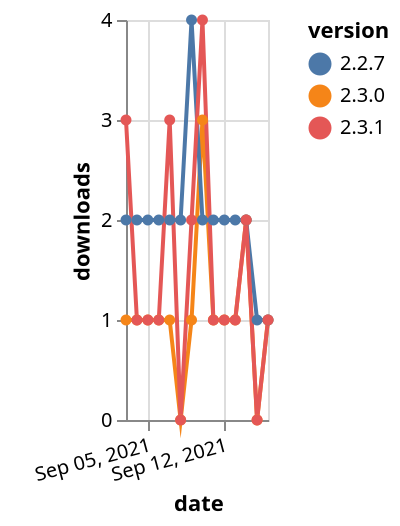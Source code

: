 {"$schema": "https://vega.github.io/schema/vega-lite/v5.json", "description": "A simple bar chart with embedded data.", "data": {"values": [{"date": "2021-09-03", "total": 337, "delta": 1, "version": "2.3.0"}, {"date": "2021-09-04", "total": 338, "delta": 1, "version": "2.3.0"}, {"date": "2021-09-05", "total": 339, "delta": 1, "version": "2.3.0"}, {"date": "2021-09-06", "total": 340, "delta": 1, "version": "2.3.0"}, {"date": "2021-09-07", "total": 341, "delta": 1, "version": "2.3.0"}, {"date": "2021-09-08", "total": 341, "delta": 0, "version": "2.3.0"}, {"date": "2021-09-09", "total": 342, "delta": 1, "version": "2.3.0"}, {"date": "2021-09-10", "total": 345, "delta": 3, "version": "2.3.0"}, {"date": "2021-09-11", "total": 346, "delta": 1, "version": "2.3.0"}, {"date": "2021-09-12", "total": 347, "delta": 1, "version": "2.3.0"}, {"date": "2021-09-13", "total": 348, "delta": 1, "version": "2.3.0"}, {"date": "2021-09-14", "total": 350, "delta": 2, "version": "2.3.0"}, {"date": "2021-09-15", "total": 350, "delta": 0, "version": "2.3.0"}, {"date": "2021-09-16", "total": 351, "delta": 1, "version": "2.3.0"}, {"date": "2021-09-03", "total": 2160, "delta": 2, "version": "2.2.7"}, {"date": "2021-09-04", "total": 2162, "delta": 2, "version": "2.2.7"}, {"date": "2021-09-05", "total": 2164, "delta": 2, "version": "2.2.7"}, {"date": "2021-09-06", "total": 2166, "delta": 2, "version": "2.2.7"}, {"date": "2021-09-07", "total": 2168, "delta": 2, "version": "2.2.7"}, {"date": "2021-09-08", "total": 2170, "delta": 2, "version": "2.2.7"}, {"date": "2021-09-09", "total": 2174, "delta": 4, "version": "2.2.7"}, {"date": "2021-09-10", "total": 2176, "delta": 2, "version": "2.2.7"}, {"date": "2021-09-11", "total": 2178, "delta": 2, "version": "2.2.7"}, {"date": "2021-09-12", "total": 2180, "delta": 2, "version": "2.2.7"}, {"date": "2021-09-13", "total": 2182, "delta": 2, "version": "2.2.7"}, {"date": "2021-09-14", "total": 2184, "delta": 2, "version": "2.2.7"}, {"date": "2021-09-15", "total": 2185, "delta": 1, "version": "2.2.7"}, {"date": "2021-09-16", "total": 2186, "delta": 1, "version": "2.2.7"}, {"date": "2021-09-03", "total": 229, "delta": 3, "version": "2.3.1"}, {"date": "2021-09-04", "total": 230, "delta": 1, "version": "2.3.1"}, {"date": "2021-09-05", "total": 231, "delta": 1, "version": "2.3.1"}, {"date": "2021-09-06", "total": 232, "delta": 1, "version": "2.3.1"}, {"date": "2021-09-07", "total": 235, "delta": 3, "version": "2.3.1"}, {"date": "2021-09-08", "total": 235, "delta": 0, "version": "2.3.1"}, {"date": "2021-09-09", "total": 237, "delta": 2, "version": "2.3.1"}, {"date": "2021-09-10", "total": 241, "delta": 4, "version": "2.3.1"}, {"date": "2021-09-11", "total": 242, "delta": 1, "version": "2.3.1"}, {"date": "2021-09-12", "total": 243, "delta": 1, "version": "2.3.1"}, {"date": "2021-09-13", "total": 244, "delta": 1, "version": "2.3.1"}, {"date": "2021-09-14", "total": 246, "delta": 2, "version": "2.3.1"}, {"date": "2021-09-15", "total": 246, "delta": 0, "version": "2.3.1"}, {"date": "2021-09-16", "total": 247, "delta": 1, "version": "2.3.1"}]}, "width": "container", "mark": {"type": "line", "point": {"filled": true}}, "encoding": {"x": {"field": "date", "type": "temporal", "timeUnit": "yearmonthdate", "title": "date", "axis": {"labelAngle": -15}}, "y": {"field": "delta", "type": "quantitative", "title": "downloads"}, "color": {"field": "version", "type": "nominal"}, "tooltip": {"field": "delta"}}}